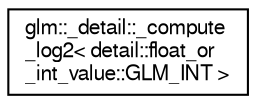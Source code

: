 digraph "Graphical Class Hierarchy"
{
  edge [fontname="FreeSans",fontsize="10",labelfontname="FreeSans",labelfontsize="10"];
  node [fontname="FreeSans",fontsize="10",shape=record];
  rankdir="LR";
  Node1 [label="glm::_detail::_compute\l_log2\< detail::float_or\l_int_value::GLM_INT \>",height=0.2,width=0.4,color="black", fillcolor="white", style="filled",URL="$db/d8e/structglm_1_1__detail_1_1__compute__log2_3_01detail_1_1float__or__int__value_1_1_g_l_m___i_n_t_01_4.html"];
}
